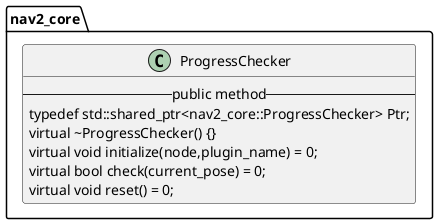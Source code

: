 @startuml
'https://plantuml.com/class-diagram

namespace nav2_core{
class ProgressChecker{
-- public method --
typedef std::shared_ptr<nav2_core::ProgressChecker> Ptr;
virtual ~ProgressChecker() {}
virtual void initialize(node,plugin_name) = 0;
virtual bool check(current_pose) = 0;
virtual void reset() = 0;
}
}
@enduml